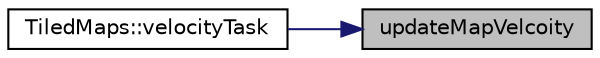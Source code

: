 digraph "updateMapVelcoity"
{
 // LATEX_PDF_SIZE
  edge [fontname="Helvetica",fontsize="10",labelfontname="Helvetica",labelfontsize="10"];
  node [fontname="Helvetica",fontsize="10",shape=record];
  rankdir="RL";
  Node1 [label="updateMapVelcoity",height=0.2,width=0.4,color="black", fillcolor="grey75", style="filled", fontcolor="black",tooltip=" "];
  Node1 -> Node2 [dir="back",color="midnightblue",fontsize="10",style="solid",fontname="Helvetica"];
  Node2 [label="TiledMaps::velocityTask",height=0.2,width=0.4,color="black", fillcolor="white", style="filled",URL="$class_tiled_maps.html#a313f3b08d304c2d0a4fb6633527dc9c6",tooltip=" "];
}
